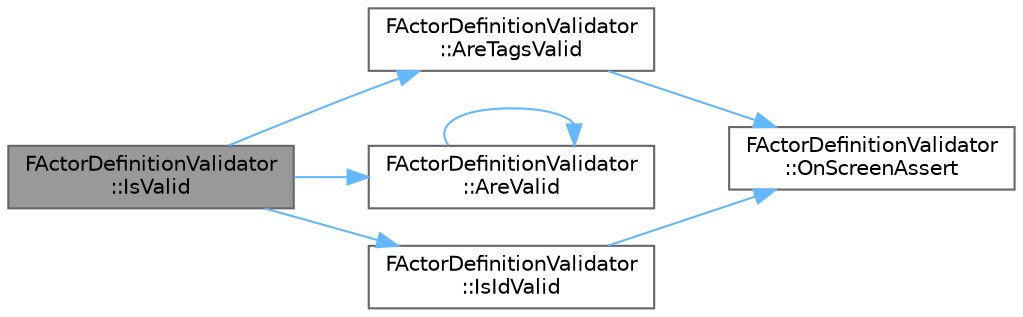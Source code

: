 digraph "FActorDefinitionValidator::IsValid"
{
 // INTERACTIVE_SVG=YES
 // LATEX_PDF_SIZE
  bgcolor="transparent";
  edge [fontname=Helvetica,fontsize=10,labelfontname=Helvetica,labelfontsize=10];
  node [fontname=Helvetica,fontsize=10,shape=box,height=0.2,width=0.4];
  rankdir="LR";
  Node1 [id="Node000001",label="FActorDefinitionValidator\l::IsValid",height=0.2,width=0.4,color="gray40", fillcolor="grey60", style="filled", fontcolor="black",tooltip=" "];
  Node1 -> Node2 [id="edge1_Node000001_Node000002",color="steelblue1",style="solid",tooltip=" "];
  Node2 [id="Node000002",label="FActorDefinitionValidator\l::AreTagsValid",height=0.2,width=0.4,color="grey40", fillcolor="white", style="filled",URL="$dd/d10/classFActorDefinitionValidator.html#a1d4e5831f504c76f576349f3f15ce6dd",tooltip=" "];
  Node2 -> Node3 [id="edge2_Node000002_Node000003",color="steelblue1",style="solid",tooltip=" "];
  Node3 [id="Node000003",label="FActorDefinitionValidator\l::OnScreenAssert",height=0.2,width=0.4,color="grey40", fillcolor="white", style="filled",URL="$dd/d10/classFActorDefinitionValidator.html#a1a9cb1a9ebc0fe33d2e1afa9ba070b42",tooltip="If Predicate is false, print an error message."];
  Node1 -> Node4 [id="edge3_Node000001_Node000004",color="steelblue1",style="solid",tooltip=" "];
  Node4 [id="Node000004",label="FActorDefinitionValidator\l::AreValid",height=0.2,width=0.4,color="grey40", fillcolor="white", style="filled",URL="$dd/d10/classFActorDefinitionValidator.html#a4de1f34cc0d38d1b7a37c956870f219b",tooltip="Iterate all actor definitions and their properties and display messages on error."];
  Node4 -> Node4 [id="edge4_Node000004_Node000004",color="steelblue1",style="solid",tooltip=" "];
  Node1 -> Node5 [id="edge5_Node000001_Node000005",color="steelblue1",style="solid",tooltip=" "];
  Node5 [id="Node000005",label="FActorDefinitionValidator\l::IsIdValid",height=0.2,width=0.4,color="grey40", fillcolor="white", style="filled",URL="$dd/d10/classFActorDefinitionValidator.html#a6d3d67fef4ee00078d2e4ebf65d02194",tooltip=" "];
  Node5 -> Node3 [id="edge6_Node000005_Node000003",color="steelblue1",style="solid",tooltip=" "];
}
